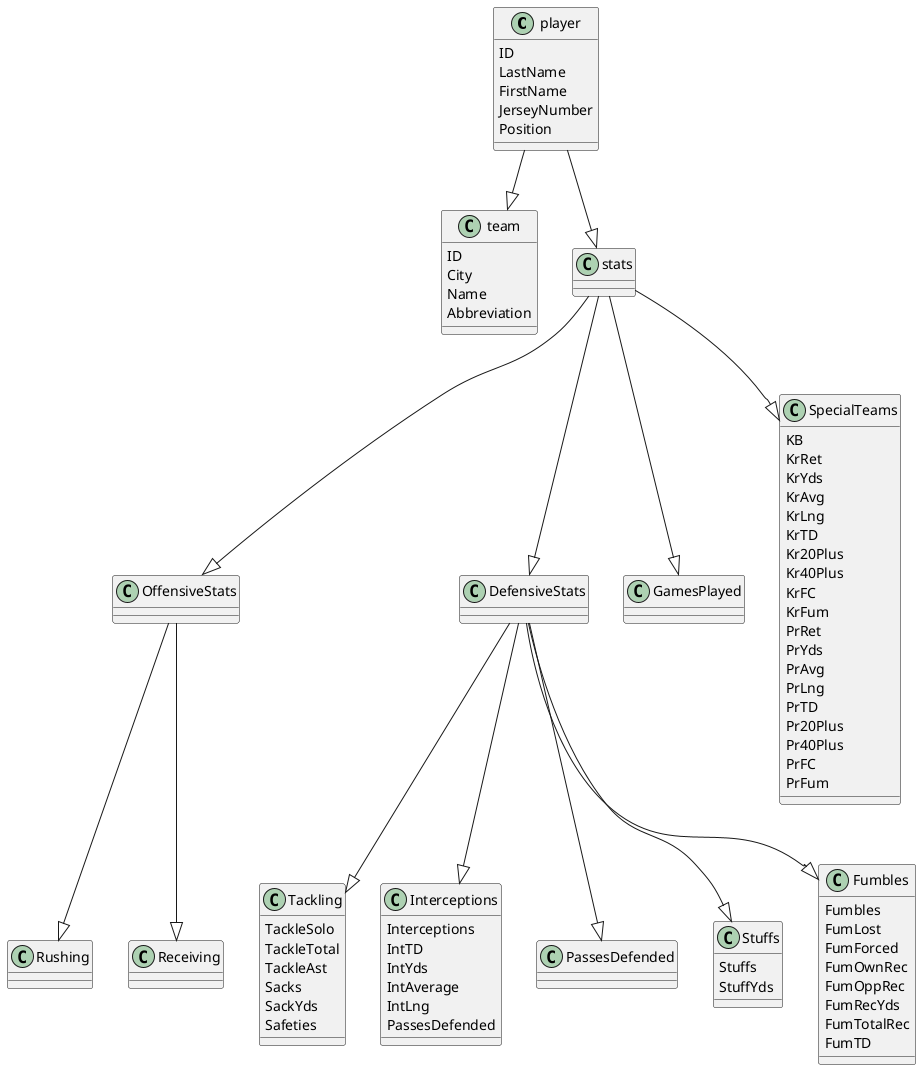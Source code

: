 @startuml
class player
class team
class stats
class OffensiveStats
class DefensiveStats


player --|> team
player --|> stats
stats --|> GamesPlayed
stats --|> OffensiveStats
stats --|> DefensiveStats
stats --|> SpecialTeams
OffensiveStats --|> Rushing
OffensiveStats --|> Receiving
DefensiveStats --|> Tackling
DefensiveStats --|> Interceptions
DefensiveStats --|> PassesDefended
DefensiveStats --|> Stuffs
DefensiveStats --|> Fumbles

class player {
ID
LastName
FirstName
JerseyNumber
Position
}

class team {
ID
City
Name
Abbreviation
}

class Receiving {

}

class Rushing {

}

class Tackling {
TackleSolo
TackleTotal
TackleAst
Sacks
SackYds
Safeties
}

class Interceptions {
Interceptions
IntTD
IntYds
IntAverage
IntLng
PassesDefended
}


class Stuffs {
Stuffs
StuffYds
}

class Fumbles {
Fumbles
FumLost
FumForced
FumOwnRec
FumOppRec
FumRecYds
FumTotalRec
FumTD
}

class SpecialTeams {
KB
KrRet
KrYds
KrAvg
KrLng
KrTD
Kr20Plus
Kr40Plus
KrFC
KrFum
PrRet
PrYds
PrAvg
PrLng
PrTD
Pr20Plus
Pr40Plus
PrFC
PrFum
}



@enduml